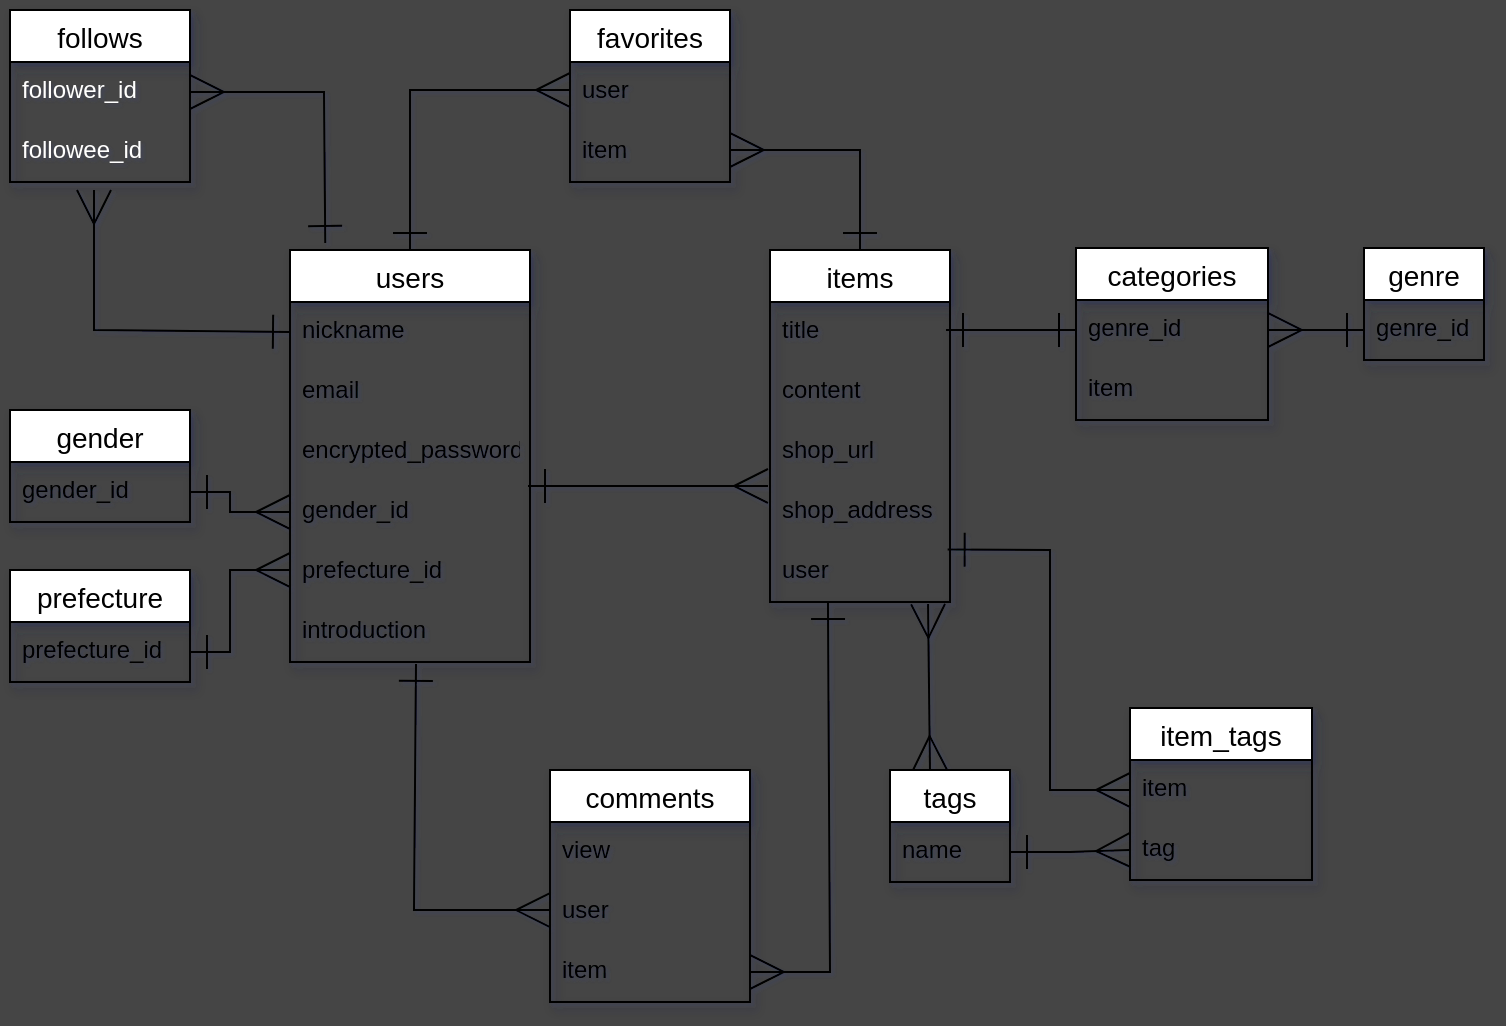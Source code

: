 <mxfile>
    <diagram id="12cR_j-bWXFg10LL_3nb" name="ページ1">
        <mxGraphModel dx="1130" dy="538" grid="0" gridSize="10" guides="1" tooltips="1" connect="1" arrows="1" fold="1" page="1" pageScale="1" pageWidth="827" pageHeight="1169" background="#454545" math="0" shadow="1">
            <root>
                <mxCell id="0"/>
                <mxCell id="1" parent="0"/>
                <mxCell id="2" value="users" style="swimlane;fontStyle=0;childLayout=stackLayout;horizontal=1;startSize=26;horizontalStack=0;resizeParent=1;resizeParentMax=0;resizeLast=0;collapsible=1;marginBottom=0;align=center;fontSize=14;shadow=1;" parent="1" vertex="1">
                    <mxGeometry x="180" y="160" width="120" height="206" as="geometry">
                        <mxRectangle x="240" y="120" width="70" height="26" as="alternateBounds"/>
                    </mxGeometry>
                </mxCell>
                <mxCell id="3" value="nickname " style="text;strokeColor=none;fillColor=none;spacingLeft=4;spacingRight=4;overflow=hidden;rotatable=0;points=[[0,0.5],[1,0.5]];portConstraint=eastwest;fontSize=12;" parent="2" vertex="1">
                    <mxGeometry y="26" width="120" height="30" as="geometry"/>
                </mxCell>
                <mxCell id="4" value="email" style="text;strokeColor=none;fillColor=none;spacingLeft=4;spacingRight=4;overflow=hidden;rotatable=0;points=[[0,0.5],[1,0.5]];portConstraint=eastwest;fontSize=12;" parent="2" vertex="1">
                    <mxGeometry y="56" width="120" height="30" as="geometry"/>
                </mxCell>
                <mxCell id="5" value="encrypted_password" style="text;strokeColor=none;fillColor=none;spacingLeft=4;spacingRight=4;overflow=hidden;rotatable=0;points=[[0,0.5],[1,0.5]];portConstraint=eastwest;fontSize=12;" parent="2" vertex="1">
                    <mxGeometry y="86" width="120" height="30" as="geometry"/>
                </mxCell>
                <mxCell id="9" value="gender_id" style="text;strokeColor=none;fillColor=none;spacingLeft=4;spacingRight=4;overflow=hidden;rotatable=0;points=[[0,0.5],[1,0.5]];portConstraint=eastwest;fontSize=12;" parent="2" vertex="1">
                    <mxGeometry y="116" width="120" height="30" as="geometry"/>
                </mxCell>
                <mxCell id="8" value="prefecture_id" style="text;strokeColor=none;fillColor=none;spacingLeft=4;spacingRight=4;overflow=hidden;rotatable=0;points=[[0,0.5],[1,0.5]];portConstraint=eastwest;fontSize=12;" parent="2" vertex="1">
                    <mxGeometry y="146" width="120" height="30" as="geometry"/>
                </mxCell>
                <mxCell id="7" value="introduction" style="text;strokeColor=none;fillColor=none;spacingLeft=4;spacingRight=4;overflow=hidden;rotatable=0;points=[[0,0.5],[1,0.5]];portConstraint=eastwest;fontSize=12;" parent="2" vertex="1">
                    <mxGeometry y="176" width="120" height="30" as="geometry"/>
                </mxCell>
                <mxCell id="10" value="follows" style="swimlane;fontStyle=0;childLayout=stackLayout;horizontal=1;startSize=26;horizontalStack=0;resizeParent=1;resizeParentMax=0;resizeLast=0;collapsible=1;marginBottom=0;align=center;fontSize=14;shadow=1;" parent="1" vertex="1">
                    <mxGeometry x="40" y="40" width="90" height="86" as="geometry">
                        <mxRectangle x="240" y="120" width="70" height="26" as="alternateBounds"/>
                    </mxGeometry>
                </mxCell>
                <mxCell id="11" value="follower_id" style="text;spacingLeft=4;spacingRight=4;overflow=hidden;rotatable=0;points=[[0,0.5],[1,0.5]];portConstraint=eastwest;fontSize=12;fontColor=#FFFFFF;" parent="10" vertex="1">
                    <mxGeometry y="26" width="90" height="30" as="geometry"/>
                </mxCell>
                <mxCell id="12" value="followee_id" style="text;spacingLeft=4;spacingRight=4;overflow=hidden;rotatable=0;points=[[0,0.5],[1,0.5]];portConstraint=eastwest;fontSize=12;fontColor=#FFFFFF;" parent="10" vertex="1">
                    <mxGeometry y="56" width="90" height="30" as="geometry"/>
                </mxCell>
                <mxCell id="17" value="favorites" style="swimlane;fontStyle=0;childLayout=stackLayout;horizontal=1;startSize=26;horizontalStack=0;resizeParent=1;resizeParentMax=0;resizeLast=0;collapsible=1;marginBottom=0;align=center;fontSize=14;shadow=1;" parent="1" vertex="1">
                    <mxGeometry x="320" y="40" width="80" height="86" as="geometry">
                        <mxRectangle x="320" y="40" width="70" height="26" as="alternateBounds"/>
                    </mxGeometry>
                </mxCell>
                <mxCell id="18" value="user" style="text;strokeColor=none;fillColor=none;spacingLeft=4;spacingRight=4;overflow=hidden;rotatable=0;points=[[0,0.5],[1,0.5]];portConstraint=eastwest;fontSize=12;" parent="17" vertex="1">
                    <mxGeometry y="26" width="80" height="30" as="geometry"/>
                </mxCell>
                <mxCell id="63" value="" style="endArrow=ERmany;html=1;rounded=0;endFill=0;startArrow=ERone;startFill=0;endSize=15;startSize=15;strokeWidth=1;exitX=0.5;exitY=0;exitDx=0;exitDy=0;" parent="17" source="20" edge="1">
                    <mxGeometry relative="1" as="geometry">
                        <mxPoint y="150" as="sourcePoint"/>
                        <mxPoint x="80" y="70" as="targetPoint"/>
                        <Array as="points">
                            <mxPoint x="145" y="70"/>
                        </Array>
                    </mxGeometry>
                </mxCell>
                <mxCell id="19" value="item" style="text;strokeColor=none;fillColor=none;spacingLeft=4;spacingRight=4;overflow=hidden;rotatable=0;points=[[0,0.5],[1,0.5]];portConstraint=eastwest;fontSize=12;" parent="17" vertex="1">
                    <mxGeometry y="56" width="80" height="30" as="geometry"/>
                </mxCell>
                <mxCell id="20" value="items" style="swimlane;fontStyle=0;childLayout=stackLayout;horizontal=1;startSize=26;horizontalStack=0;resizeParent=1;resizeParentMax=0;resizeLast=0;collapsible=1;marginBottom=0;align=center;fontSize=14;shadow=1;" parent="1" vertex="1">
                    <mxGeometry x="420" y="160" width="90" height="176" as="geometry">
                        <mxRectangle x="240" y="120" width="70" height="26" as="alternateBounds"/>
                    </mxGeometry>
                </mxCell>
                <mxCell id="21" value="title" style="text;strokeColor=none;fillColor=none;spacingLeft=4;spacingRight=4;overflow=hidden;rotatable=0;points=[[0,0.5],[1,0.5]];portConstraint=eastwest;fontSize=12;" parent="20" vertex="1">
                    <mxGeometry y="26" width="90" height="30" as="geometry"/>
                </mxCell>
                <mxCell id="22" value="content" style="text;strokeColor=none;fillColor=none;spacingLeft=4;spacingRight=4;overflow=hidden;rotatable=0;points=[[0,0.5],[1,0.5]];portConstraint=eastwest;fontSize=12;" parent="20" vertex="1">
                    <mxGeometry y="56" width="90" height="30" as="geometry"/>
                </mxCell>
                <mxCell id="24" value="shop_url" style="text;strokeColor=none;fillColor=none;spacingLeft=4;spacingRight=4;overflow=hidden;rotatable=0;points=[[0,0.5],[1,0.5]];portConstraint=eastwest;fontSize=12;" parent="20" vertex="1">
                    <mxGeometry y="86" width="90" height="30" as="geometry"/>
                </mxCell>
                <mxCell id="25" value="shop_address" style="text;strokeColor=none;fillColor=none;spacingLeft=4;spacingRight=4;overflow=hidden;rotatable=0;points=[[0,0.5],[1,0.5]];portConstraint=eastwest;fontSize=12;" parent="20" vertex="1">
                    <mxGeometry y="116" width="90" height="30" as="geometry"/>
                </mxCell>
                <mxCell id="27" value="user" style="text;strokeColor=none;fillColor=none;spacingLeft=4;spacingRight=4;overflow=hidden;rotatable=0;points=[[0,0.5],[1,0.5]];portConstraint=eastwest;fontSize=12;" parent="20" vertex="1">
                    <mxGeometry y="146" width="90" height="30" as="geometry"/>
                </mxCell>
                <mxCell id="28" value="gender" style="swimlane;fontStyle=0;childLayout=stackLayout;horizontal=1;startSize=26;horizontalStack=0;resizeParent=1;resizeParentMax=0;resizeLast=0;collapsible=1;marginBottom=0;align=center;fontSize=14;shadow=1;" parent="1" vertex="1">
                    <mxGeometry x="40" y="240" width="90" height="56" as="geometry">
                        <mxRectangle x="240" y="120" width="70" height="26" as="alternateBounds"/>
                    </mxGeometry>
                </mxCell>
                <mxCell id="29" value="gender_id" style="text;strokeColor=none;fillColor=none;spacingLeft=4;spacingRight=4;overflow=hidden;rotatable=0;points=[[0,0.5],[1,0.5]];portConstraint=eastwest;fontSize=12;" parent="28" vertex="1">
                    <mxGeometry y="26" width="90" height="30" as="geometry"/>
                </mxCell>
                <mxCell id="32" value="prefecture" style="swimlane;fontStyle=0;childLayout=stackLayout;horizontal=1;startSize=26;horizontalStack=0;resizeParent=1;resizeParentMax=0;resizeLast=0;collapsible=1;marginBottom=0;align=center;fontSize=14;shadow=1;" parent="1" vertex="1">
                    <mxGeometry x="40" y="320" width="90" height="56" as="geometry">
                        <mxRectangle x="240" y="120" width="70" height="26" as="alternateBounds"/>
                    </mxGeometry>
                </mxCell>
                <mxCell id="33" value="prefecture_id" style="text;strokeColor=none;fillColor=none;spacingLeft=4;spacingRight=4;overflow=hidden;rotatable=0;points=[[0,0.5],[1,0.5]];portConstraint=eastwest;fontSize=12;" parent="32" vertex="1">
                    <mxGeometry y="26" width="90" height="30" as="geometry"/>
                </mxCell>
                <mxCell id="34" value="comments" style="swimlane;fontStyle=0;childLayout=stackLayout;horizontal=1;startSize=26;horizontalStack=0;resizeParent=1;resizeParentMax=0;resizeLast=0;collapsible=1;marginBottom=0;align=center;fontSize=14;shadow=1;" parent="1" vertex="1">
                    <mxGeometry x="310" y="420" width="100" height="116" as="geometry">
                        <mxRectangle x="240" y="120" width="70" height="26" as="alternateBounds"/>
                    </mxGeometry>
                </mxCell>
                <mxCell id="35" value="view" style="text;strokeColor=none;fillColor=none;spacingLeft=4;spacingRight=4;overflow=hidden;rotatable=0;points=[[0,0.5],[1,0.5]];portConstraint=eastwest;fontSize=12;" parent="34" vertex="1">
                    <mxGeometry y="26" width="100" height="30" as="geometry"/>
                </mxCell>
                <mxCell id="36" value="user" style="text;strokeColor=none;fillColor=none;spacingLeft=4;spacingRight=4;overflow=hidden;rotatable=0;points=[[0,0.5],[1,0.5]];portConstraint=eastwest;fontSize=12;" parent="34" vertex="1">
                    <mxGeometry y="56" width="100" height="30" as="geometry"/>
                </mxCell>
                <mxCell id="37" value="item" style="text;strokeColor=none;fillColor=none;spacingLeft=4;spacingRight=4;overflow=hidden;rotatable=0;points=[[0,0.5],[1,0.5]];portConstraint=eastwest;fontSize=12;" parent="34" vertex="1">
                    <mxGeometry y="86" width="100" height="30" as="geometry"/>
                </mxCell>
                <mxCell id="41" value="categories" style="swimlane;fontStyle=0;childLayout=stackLayout;horizontal=1;startSize=26;horizontalStack=0;resizeParent=1;resizeParentMax=0;resizeLast=0;collapsible=1;marginBottom=0;align=center;fontSize=14;shadow=1;" parent="1" vertex="1">
                    <mxGeometry x="573" y="159" width="96" height="86" as="geometry">
                        <mxRectangle x="240" y="120" width="70" height="26" as="alternateBounds"/>
                    </mxGeometry>
                </mxCell>
                <mxCell id="42" value="genre_id" style="text;strokeColor=none;fillColor=none;spacingLeft=4;spacingRight=4;overflow=hidden;rotatable=0;points=[[0,0.5],[1,0.5]];portConstraint=eastwest;fontSize=12;" parent="41" vertex="1">
                    <mxGeometry y="26" width="96" height="30" as="geometry"/>
                </mxCell>
                <mxCell id="43" value="item" style="text;strokeColor=none;fillColor=none;spacingLeft=4;spacingRight=4;overflow=hidden;rotatable=0;points=[[0,0.5],[1,0.5]];portConstraint=eastwest;fontSize=12;" parent="41" vertex="1">
                    <mxGeometry y="56" width="96" height="30" as="geometry"/>
                </mxCell>
                <mxCell id="44" value="genre" style="swimlane;fontStyle=0;childLayout=stackLayout;horizontal=1;startSize=26;horizontalStack=0;resizeParent=1;resizeParentMax=0;resizeLast=0;collapsible=1;marginBottom=0;align=center;fontSize=14;shadow=1;" parent="1" vertex="1">
                    <mxGeometry x="717" y="159" width="60" height="56" as="geometry">
                        <mxRectangle x="240" y="120" width="70" height="26" as="alternateBounds"/>
                    </mxGeometry>
                </mxCell>
                <mxCell id="45" value="genre_id" style="text;strokeColor=none;fillColor=none;spacingLeft=4;spacingRight=4;overflow=hidden;rotatable=0;points=[[0,0.5],[1,0.5]];portConstraint=eastwest;fontSize=12;" parent="44" vertex="1">
                    <mxGeometry y="26" width="60" height="30" as="geometry"/>
                </mxCell>
                <mxCell id="47" value="item_tags" style="swimlane;fontStyle=0;childLayout=stackLayout;horizontal=1;startSize=26;horizontalStack=0;resizeParent=1;resizeParentMax=0;resizeLast=0;collapsible=1;marginBottom=0;align=center;fontSize=14;shadow=1;" parent="1" vertex="1">
                    <mxGeometry x="600" y="389" width="91" height="86" as="geometry">
                        <mxRectangle x="240" y="120" width="70" height="26" as="alternateBounds"/>
                    </mxGeometry>
                </mxCell>
                <mxCell id="48" value="item" style="text;strokeColor=none;fillColor=none;spacingLeft=4;spacingRight=4;overflow=hidden;rotatable=0;points=[[0,0.5],[1,0.5]];portConstraint=eastwest;fontSize=12;" parent="47" vertex="1">
                    <mxGeometry y="26" width="91" height="30" as="geometry"/>
                </mxCell>
                <mxCell id="49" value="tag" style="text;strokeColor=none;fillColor=none;spacingLeft=4;spacingRight=4;overflow=hidden;rotatable=0;points=[[0,0.5],[1,0.5]];portConstraint=eastwest;fontSize=12;" parent="47" vertex="1">
                    <mxGeometry y="56" width="91" height="30" as="geometry"/>
                </mxCell>
                <mxCell id="53" value="tags" style="swimlane;fontStyle=0;childLayout=stackLayout;horizontal=1;startSize=26;horizontalStack=0;resizeParent=1;resizeParentMax=0;resizeLast=0;collapsible=1;marginBottom=0;align=center;fontSize=14;shadow=1;" parent="1" vertex="1">
                    <mxGeometry x="480" y="420" width="60" height="56" as="geometry">
                        <mxRectangle x="240" y="120" width="70" height="26" as="alternateBounds"/>
                    </mxGeometry>
                </mxCell>
                <mxCell id="54" value="name" style="text;strokeColor=none;fillColor=none;spacingLeft=4;spacingRight=4;overflow=hidden;rotatable=0;points=[[0,0.5],[1,0.5]];portConstraint=eastwest;fontSize=12;" parent="53" vertex="1">
                    <mxGeometry y="26" width="60" height="30" as="geometry"/>
                </mxCell>
                <mxCell id="59" value="" style="endArrow=ERmany;html=1;rounded=0;endFill=0;startArrow=ERone;startFill=0;endSize=15;startSize=15;strokeWidth=1;" parent="1" edge="1">
                    <mxGeometry relative="1" as="geometry">
                        <mxPoint x="299" y="278" as="sourcePoint"/>
                        <mxPoint x="419" y="278" as="targetPoint"/>
                    </mxGeometry>
                </mxCell>
                <mxCell id="60" value="" style="endArrow=ERmany;html=1;rounded=0;endFill=0;startArrow=ERone;startFill=0;endSize=15;startSize=15;strokeWidth=1;entryX=0;entryY=0.467;entryDx=0;entryDy=0;entryPerimeter=0;exitX=0.525;exitY=1.033;exitDx=0;exitDy=0;exitPerimeter=0;" parent="1" source="7" target="36" edge="1">
                    <mxGeometry relative="1" as="geometry">
                        <mxPoint x="242" y="370" as="sourcePoint"/>
                        <mxPoint x="300" y="490" as="targetPoint"/>
                        <Array as="points">
                            <mxPoint x="242" y="490"/>
                        </Array>
                    </mxGeometry>
                </mxCell>
                <mxCell id="61" value="" style="endArrow=ERmany;html=1;rounded=0;endFill=0;startArrow=ERone;startFill=0;endSize=15;startSize=15;strokeWidth=1;entryX=1;entryY=0.5;entryDx=0;entryDy=0;exitX=0.322;exitY=1;exitDx=0;exitDy=0;exitPerimeter=0;" parent="1" source="27" target="37" edge="1">
                    <mxGeometry relative="1" as="geometry">
                        <mxPoint x="253" y="376.99" as="sourcePoint"/>
                        <mxPoint x="320" y="500.01" as="targetPoint"/>
                        <Array as="points">
                            <mxPoint x="450" y="521"/>
                        </Array>
                    </mxGeometry>
                </mxCell>
                <mxCell id="62" value="" style="endArrow=ERmany;html=1;rounded=0;endFill=0;startArrow=ERone;startFill=0;endSize=15;startSize=15;strokeWidth=1;exitX=0.5;exitY=0;exitDx=0;exitDy=0;" parent="1" source="2" edge="1">
                    <mxGeometry relative="1" as="geometry">
                        <mxPoint x="200" y="80" as="sourcePoint"/>
                        <mxPoint x="320" y="80" as="targetPoint"/>
                        <Array as="points">
                            <mxPoint x="240" y="80"/>
                        </Array>
                    </mxGeometry>
                </mxCell>
                <mxCell id="64" value="" style="endArrow=ERmany;html=1;rounded=0;endFill=0;startArrow=ERone;startFill=0;endSize=15;startSize=15;strokeWidth=1;exitX=0.147;exitY=-0.017;exitDx=0;exitDy=0;entryX=1;entryY=0.5;entryDx=0;entryDy=0;exitPerimeter=0;" parent="1" source="2" target="11" edge="1">
                    <mxGeometry relative="1" as="geometry">
                        <mxPoint x="110" y="230" as="sourcePoint"/>
                        <mxPoint x="190" y="150" as="targetPoint"/>
                        <Array as="points">
                            <mxPoint x="197" y="81"/>
                        </Array>
                    </mxGeometry>
                </mxCell>
                <mxCell id="65" value="" style="endArrow=ERmany;html=1;rounded=0;endFill=0;startArrow=ERone;startFill=0;endSize=15;startSize=15;strokeWidth=1;exitX=0;exitY=0.5;exitDx=0;exitDy=0;" parent="1" source="3" edge="1">
                    <mxGeometry relative="1" as="geometry">
                        <mxPoint x="160" y="200" as="sourcePoint"/>
                        <mxPoint x="82" y="130" as="targetPoint"/>
                        <Array as="points">
                            <mxPoint x="82" y="200"/>
                        </Array>
                    </mxGeometry>
                </mxCell>
                <mxCell id="66" value="" style="endArrow=ERmany;html=1;rounded=0;endFill=0;startArrow=ERone;startFill=0;endSize=15;startSize=15;strokeWidth=1;exitX=1;exitY=0.5;exitDx=0;exitDy=0;entryX=0;entryY=0.5;entryDx=0;entryDy=0;" parent="1" source="29" target="9" edge="1">
                    <mxGeometry relative="1" as="geometry">
                        <mxPoint x="190" y="211" as="sourcePoint"/>
                        <mxPoint x="92" y="140" as="targetPoint"/>
                        <Array as="points">
                            <mxPoint x="150" y="281"/>
                            <mxPoint x="150" y="291"/>
                        </Array>
                    </mxGeometry>
                </mxCell>
                <mxCell id="67" value="" style="endArrow=ERmany;html=1;rounded=0;endFill=0;startArrow=ERone;startFill=0;endSize=15;startSize=15;strokeWidth=1;exitX=1;exitY=0.5;exitDx=0;exitDy=0;entryX=0;entryY=0.5;entryDx=0;entryDy=0;" parent="1" source="33" edge="1">
                    <mxGeometry relative="1" as="geometry">
                        <mxPoint x="130" y="310" as="sourcePoint"/>
                        <mxPoint x="180" y="320" as="targetPoint"/>
                        <Array as="points">
                            <mxPoint x="150" y="361"/>
                            <mxPoint x="150" y="320"/>
                        </Array>
                    </mxGeometry>
                </mxCell>
                <mxCell id="68" value="" style="endArrow=ERmany;html=1;rounded=0;endFill=0;startArrow=ERone;startFill=0;endSize=15;startSize=15;strokeWidth=1;entryX=0;entryY=0.5;entryDx=0;entryDy=0;exitX=0.987;exitY=0.127;exitDx=0;exitDy=0;exitPerimeter=0;" parent="1" source="27" target="48" edge="1">
                    <mxGeometry relative="1" as="geometry">
                        <mxPoint x="548.98" y="340" as="sourcePoint"/>
                        <mxPoint x="510" y="495" as="targetPoint"/>
                        <Array as="points">
                            <mxPoint x="560" y="310"/>
                            <mxPoint x="560" y="430"/>
                        </Array>
                    </mxGeometry>
                </mxCell>
                <mxCell id="69" value="" style="endArrow=ERmany;html=1;rounded=0;endFill=0;startArrow=ERone;startFill=0;endSize=15;startSize=15;strokeWidth=1;entryX=0;entryY=0.5;entryDx=0;entryDy=0;exitX=1;exitY=0.5;exitDx=0;exitDy=0;" parent="1" source="54" target="49" edge="1">
                    <mxGeometry relative="1" as="geometry">
                        <mxPoint x="518.83" y="349.81" as="sourcePoint"/>
                        <mxPoint x="610" y="411" as="targetPoint"/>
                        <Array as="points">
                            <mxPoint x="570" y="461"/>
                        </Array>
                    </mxGeometry>
                </mxCell>
                <mxCell id="70" value="" style="endArrow=ERone;html=1;rounded=0;endFill=0;startArrow=ERone;startFill=0;endSize=15;startSize=15;strokeWidth=1;exitX=0;exitY=0.5;exitDx=0;exitDy=0;" parent="1" source="42" edge="1">
                    <mxGeometry relative="1" as="geometry">
                        <mxPoint x="573" y="250" as="sourcePoint"/>
                        <mxPoint x="508" y="200" as="targetPoint"/>
                        <Array as="points">
                            <mxPoint x="540" y="200"/>
                        </Array>
                    </mxGeometry>
                </mxCell>
                <mxCell id="71" value="" style="endArrow=ERmany;html=1;rounded=0;endFill=0;startArrow=ERone;startFill=0;endSize=15;startSize=15;strokeWidth=1;exitX=0;exitY=0.5;exitDx=0;exitDy=0;entryX=1;entryY=0.5;entryDx=0;entryDy=0;" parent="1" edge="1" target="42" source="45">
                    <mxGeometry relative="1" as="geometry">
                        <mxPoint x="717" y="201.6" as="sourcePoint"/>
                        <mxPoint x="672" y="202" as="targetPoint"/>
                        <Array as="points"/>
                    </mxGeometry>
                </mxCell>
                <mxCell id="72" value="" style="endArrow=ERmany;html=1;rounded=0;endFill=0;startArrow=ERmany;startFill=0;endSize=15;startSize=15;strokeWidth=1;exitX=0.878;exitY=1.033;exitDx=0;exitDy=0;exitPerimeter=0;" parent="1" source="27" edge="1">
                    <mxGeometry relative="1" as="geometry">
                        <mxPoint x="498.98" y="366" as="sourcePoint"/>
                        <mxPoint x="500" y="420" as="targetPoint"/>
                        <Array as="points"/>
                    </mxGeometry>
                </mxCell>
            </root>
        </mxGraphModel>
    </diagram>
</mxfile>